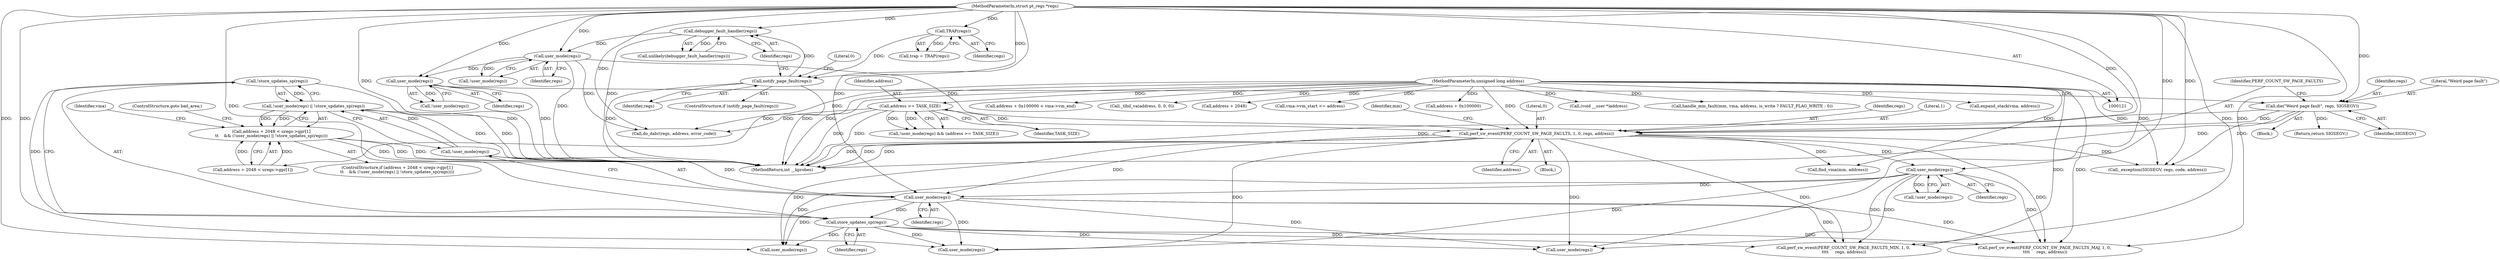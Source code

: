 digraph "0_linux_a8b0ca17b80e92faab46ee7179ba9e99ccb61233_20@API" {
"1000307" [label="(Call,!store_updates_sp(regs))"];
"1000308" [label="(Call,store_updates_sp(regs))"];
"1000305" [label="(Call,user_mode(regs))"];
"1000233" [label="(Call,user_mode(regs))"];
"1000216" [label="(Call,perf_sw_event(PERF_COUNT_SW_PAGE_FAULTS, 1, 0, regs, address))"];
"1000181" [label="(Call,user_mode(regs))"];
"1000174" [label="(Call,debugger_fault_handler(regs))"];
"1000168" [label="(Call,notify_page_fault(regs))"];
"1000146" [label="(Call,TRAP(regs))"];
"1000122" [label="(MethodParameterIn,struct pt_regs *regs)"];
"1000212" [label="(Call,die(\"Weird page fault\", regs, SIGSEGV))"];
"1000208" [label="(Call,user_mode(regs))"];
"1000183" [label="(Call,address >= TASK_SIZE)"];
"1000123" [label="(MethodParameterIn,unsigned long address)"];
"1000303" [label="(Call,!user_mode(regs) || !store_updates_sp(regs))"];
"1000293" [label="(Call,address + 2048 < uregs->gpr[1]\n\t\t    && (!user_mode(regs) || !store_updates_sp(regs)))"];
"1000484" [label="(Call,_exception(SIGSEGV, regs, code, address))"];
"1000175" [label="(Identifier,regs)"];
"1000180" [label="(Call,!user_mode(regs))"];
"1000272" [label="(Call,address + 0x100000)"];
"1000294" [label="(Call,address + 2048 < uregs->gpr[1])"];
"1000205" [label="(Block,)"];
"1000183" [label="(Call,address >= TASK_SIZE)"];
"1000168" [label="(Call,notify_page_fault(regs))"];
"1000545" [label="(Call,(void __user *)address)"];
"1000123" [label="(MethodParameterIn,unsigned long address)"];
"1000227" [label="(Identifier,mm)"];
"1000173" [label="(Call,unlikely(debugger_fault_handler(regs)))"];
"1000400" [label="(Call,handle_mm_fault(mm, vma, address, is_write ? FAULT_FLAG_WRITE : 0))"];
"1000312" [label="(Call,expand_stack(vma, address))"];
"1000308" [label="(Call,store_updates_sp(regs))"];
"1000216" [label="(Call,perf_sw_event(PERF_COUNT_SW_PAGE_FAULTS, 1, 0, regs, address))"];
"1000233" [label="(Call,user_mode(regs))"];
"1000219" [label="(Literal,0)"];
"1000147" [label="(Identifier,regs)"];
"1000232" [label="(Call,!user_mode(regs))"];
"1000174" [label="(Call,debugger_fault_handler(regs))"];
"1000169" [label="(Identifier,regs)"];
"1000209" [label="(Identifier,regs)"];
"1000310" [label="(ControlStructure,goto bad_area;)"];
"1000185" [label="(Identifier,TASK_SIZE)"];
"1000309" [label="(Identifier,regs)"];
"1000221" [label="(Identifier,address)"];
"1000557" [label="(MethodReturn,int __kprobes)"];
"1000313" [label="(Identifier,vma)"];
"1000220" [label="(Identifier,regs)"];
"1000184" [label="(Identifier,address)"];
"1000122" [label="(MethodParameterIn,struct pt_regs *regs)"];
"1000305" [label="(Call,user_mode(regs))"];
"1000523" [label="(Call,user_mode(regs))"];
"1000193" [label="(Call,do_dabr(regs, address, error_code))"];
"1000271" [label="(Call,address + 0x100000 < vma->vm_end)"];
"1000207" [label="(Call,!user_mode(regs))"];
"1000292" [label="(ControlStructure,if (address + 2048 < uregs->gpr[1]\n\t\t    && (!user_mode(regs) || !store_updates_sp(regs))))"];
"1000303" [label="(Call,!user_mode(regs) || !store_updates_sp(regs))"];
"1000304" [label="(Call,!user_mode(regs))"];
"1000125" [label="(Block,)"];
"1000329" [label="(Call,_tlbil_va(address, 0, 0, 0))"];
"1000306" [label="(Identifier,regs)"];
"1000212" [label="(Call,die(\"Weird page fault\", regs, SIGSEGV))"];
"1000214" [label="(Identifier,regs)"];
"1000167" [label="(ControlStructure,if (notify_page_fault(regs)))"];
"1000248" [label="(Call,find_vma(mm, address))"];
"1000509" [label="(Call,user_mode(regs))"];
"1000307" [label="(Call,!store_updates_sp(regs))"];
"1000234" [label="(Identifier,regs)"];
"1000217" [label="(Identifier,PERF_COUNT_SW_PAGE_FAULTS)"];
"1000295" [label="(Call,address + 2048)"];
"1000171" [label="(Literal,0)"];
"1000146" [label="(Call,TRAP(regs))"];
"1000460" [label="(Call,perf_sw_event(PERF_COUNT_SW_PAGE_FAULTS_MIN, 1, 0,\n \t\t\t\t     regs, address))"];
"1000256" [label="(Call,vma->vm_start <= address)"];
"1000499" [label="(Return,return SIGSEGV;)"];
"1000181" [label="(Call,user_mode(regs))"];
"1000208" [label="(Call,user_mode(regs))"];
"1000218" [label="(Literal,1)"];
"1000435" [label="(Call,perf_sw_event(PERF_COUNT_SW_PAGE_FAULTS_MAJ, 1, 0,\n \t\t\t\t     regs, address))"];
"1000182" [label="(Identifier,regs)"];
"1000213" [label="(Literal,\"Weird page fault\")"];
"1000179" [label="(Call,!user_mode(regs) && (address >= TASK_SIZE))"];
"1000481" [label="(Call,user_mode(regs))"];
"1000293" [label="(Call,address + 2048 < uregs->gpr[1]\n\t\t    && (!user_mode(regs) || !store_updates_sp(regs)))"];
"1000215" [label="(Identifier,SIGSEGV)"];
"1000144" [label="(Call,trap = TRAP(regs))"];
"1000307" -> "1000303"  [label="AST: "];
"1000307" -> "1000308"  [label="CFG: "];
"1000308" -> "1000307"  [label="AST: "];
"1000303" -> "1000307"  [label="CFG: "];
"1000307" -> "1000557"  [label="DDG: "];
"1000307" -> "1000303"  [label="DDG: "];
"1000308" -> "1000307"  [label="DDG: "];
"1000308" -> "1000309"  [label="CFG: "];
"1000309" -> "1000308"  [label="AST: "];
"1000305" -> "1000308"  [label="DDG: "];
"1000122" -> "1000308"  [label="DDG: "];
"1000308" -> "1000435"  [label="DDG: "];
"1000308" -> "1000460"  [label="DDG: "];
"1000308" -> "1000481"  [label="DDG: "];
"1000308" -> "1000509"  [label="DDG: "];
"1000308" -> "1000523"  [label="DDG: "];
"1000305" -> "1000304"  [label="AST: "];
"1000305" -> "1000306"  [label="CFG: "];
"1000306" -> "1000305"  [label="AST: "];
"1000304" -> "1000305"  [label="CFG: "];
"1000305" -> "1000304"  [label="DDG: "];
"1000233" -> "1000305"  [label="DDG: "];
"1000216" -> "1000305"  [label="DDG: "];
"1000122" -> "1000305"  [label="DDG: "];
"1000305" -> "1000435"  [label="DDG: "];
"1000305" -> "1000460"  [label="DDG: "];
"1000305" -> "1000481"  [label="DDG: "];
"1000305" -> "1000509"  [label="DDG: "];
"1000305" -> "1000523"  [label="DDG: "];
"1000233" -> "1000232"  [label="AST: "];
"1000233" -> "1000234"  [label="CFG: "];
"1000234" -> "1000233"  [label="AST: "];
"1000232" -> "1000233"  [label="CFG: "];
"1000233" -> "1000232"  [label="DDG: "];
"1000216" -> "1000233"  [label="DDG: "];
"1000122" -> "1000233"  [label="DDG: "];
"1000233" -> "1000435"  [label="DDG: "];
"1000233" -> "1000460"  [label="DDG: "];
"1000233" -> "1000481"  [label="DDG: "];
"1000233" -> "1000509"  [label="DDG: "];
"1000233" -> "1000523"  [label="DDG: "];
"1000216" -> "1000125"  [label="AST: "];
"1000216" -> "1000221"  [label="CFG: "];
"1000217" -> "1000216"  [label="AST: "];
"1000218" -> "1000216"  [label="AST: "];
"1000219" -> "1000216"  [label="AST: "];
"1000220" -> "1000216"  [label="AST: "];
"1000221" -> "1000216"  [label="AST: "];
"1000227" -> "1000216"  [label="CFG: "];
"1000216" -> "1000557"  [label="DDG: "];
"1000216" -> "1000557"  [label="DDG: "];
"1000216" -> "1000557"  [label="DDG: "];
"1000181" -> "1000216"  [label="DDG: "];
"1000212" -> "1000216"  [label="DDG: "];
"1000122" -> "1000216"  [label="DDG: "];
"1000183" -> "1000216"  [label="DDG: "];
"1000123" -> "1000216"  [label="DDG: "];
"1000216" -> "1000248"  [label="DDG: "];
"1000216" -> "1000435"  [label="DDG: "];
"1000216" -> "1000460"  [label="DDG: "];
"1000216" -> "1000481"  [label="DDG: "];
"1000216" -> "1000484"  [label="DDG: "];
"1000216" -> "1000509"  [label="DDG: "];
"1000216" -> "1000523"  [label="DDG: "];
"1000181" -> "1000180"  [label="AST: "];
"1000181" -> "1000182"  [label="CFG: "];
"1000182" -> "1000181"  [label="AST: "];
"1000180" -> "1000181"  [label="CFG: "];
"1000181" -> "1000557"  [label="DDG: "];
"1000181" -> "1000180"  [label="DDG: "];
"1000174" -> "1000181"  [label="DDG: "];
"1000122" -> "1000181"  [label="DDG: "];
"1000181" -> "1000193"  [label="DDG: "];
"1000181" -> "1000208"  [label="DDG: "];
"1000174" -> "1000173"  [label="AST: "];
"1000174" -> "1000175"  [label="CFG: "];
"1000175" -> "1000174"  [label="AST: "];
"1000173" -> "1000174"  [label="CFG: "];
"1000174" -> "1000557"  [label="DDG: "];
"1000174" -> "1000173"  [label="DDG: "];
"1000168" -> "1000174"  [label="DDG: "];
"1000122" -> "1000174"  [label="DDG: "];
"1000168" -> "1000167"  [label="AST: "];
"1000168" -> "1000169"  [label="CFG: "];
"1000169" -> "1000168"  [label="AST: "];
"1000171" -> "1000168"  [label="CFG: "];
"1000175" -> "1000168"  [label="CFG: "];
"1000168" -> "1000557"  [label="DDG: "];
"1000168" -> "1000557"  [label="DDG: "];
"1000146" -> "1000168"  [label="DDG: "];
"1000122" -> "1000168"  [label="DDG: "];
"1000146" -> "1000144"  [label="AST: "];
"1000146" -> "1000147"  [label="CFG: "];
"1000147" -> "1000146"  [label="AST: "];
"1000144" -> "1000146"  [label="CFG: "];
"1000146" -> "1000144"  [label="DDG: "];
"1000122" -> "1000146"  [label="DDG: "];
"1000122" -> "1000121"  [label="AST: "];
"1000122" -> "1000557"  [label="DDG: "];
"1000122" -> "1000193"  [label="DDG: "];
"1000122" -> "1000208"  [label="DDG: "];
"1000122" -> "1000212"  [label="DDG: "];
"1000122" -> "1000435"  [label="DDG: "];
"1000122" -> "1000460"  [label="DDG: "];
"1000122" -> "1000481"  [label="DDG: "];
"1000122" -> "1000484"  [label="DDG: "];
"1000122" -> "1000509"  [label="DDG: "];
"1000122" -> "1000523"  [label="DDG: "];
"1000212" -> "1000205"  [label="AST: "];
"1000212" -> "1000215"  [label="CFG: "];
"1000213" -> "1000212"  [label="AST: "];
"1000214" -> "1000212"  [label="AST: "];
"1000215" -> "1000212"  [label="AST: "];
"1000217" -> "1000212"  [label="CFG: "];
"1000212" -> "1000557"  [label="DDG: "];
"1000212" -> "1000557"  [label="DDG: "];
"1000208" -> "1000212"  [label="DDG: "];
"1000212" -> "1000484"  [label="DDG: "];
"1000212" -> "1000499"  [label="DDG: "];
"1000208" -> "1000207"  [label="AST: "];
"1000208" -> "1000209"  [label="CFG: "];
"1000209" -> "1000208"  [label="AST: "];
"1000207" -> "1000208"  [label="CFG: "];
"1000208" -> "1000557"  [label="DDG: "];
"1000208" -> "1000207"  [label="DDG: "];
"1000183" -> "1000179"  [label="AST: "];
"1000183" -> "1000185"  [label="CFG: "];
"1000184" -> "1000183"  [label="AST: "];
"1000185" -> "1000183"  [label="AST: "];
"1000179" -> "1000183"  [label="CFG: "];
"1000183" -> "1000557"  [label="DDG: "];
"1000183" -> "1000557"  [label="DDG: "];
"1000183" -> "1000179"  [label="DDG: "];
"1000183" -> "1000179"  [label="DDG: "];
"1000123" -> "1000183"  [label="DDG: "];
"1000183" -> "1000193"  [label="DDG: "];
"1000123" -> "1000121"  [label="AST: "];
"1000123" -> "1000557"  [label="DDG: "];
"1000123" -> "1000193"  [label="DDG: "];
"1000123" -> "1000248"  [label="DDG: "];
"1000123" -> "1000256"  [label="DDG: "];
"1000123" -> "1000271"  [label="DDG: "];
"1000123" -> "1000272"  [label="DDG: "];
"1000123" -> "1000294"  [label="DDG: "];
"1000123" -> "1000295"  [label="DDG: "];
"1000123" -> "1000312"  [label="DDG: "];
"1000123" -> "1000329"  [label="DDG: "];
"1000123" -> "1000400"  [label="DDG: "];
"1000123" -> "1000435"  [label="DDG: "];
"1000123" -> "1000460"  [label="DDG: "];
"1000123" -> "1000484"  [label="DDG: "];
"1000123" -> "1000545"  [label="DDG: "];
"1000303" -> "1000293"  [label="AST: "];
"1000303" -> "1000304"  [label="CFG: "];
"1000304" -> "1000303"  [label="AST: "];
"1000293" -> "1000303"  [label="CFG: "];
"1000303" -> "1000557"  [label="DDG: "];
"1000303" -> "1000557"  [label="DDG: "];
"1000303" -> "1000293"  [label="DDG: "];
"1000303" -> "1000293"  [label="DDG: "];
"1000304" -> "1000303"  [label="DDG: "];
"1000293" -> "1000292"  [label="AST: "];
"1000293" -> "1000294"  [label="CFG: "];
"1000294" -> "1000293"  [label="AST: "];
"1000310" -> "1000293"  [label="CFG: "];
"1000313" -> "1000293"  [label="CFG: "];
"1000293" -> "1000557"  [label="DDG: "];
"1000293" -> "1000557"  [label="DDG: "];
"1000293" -> "1000557"  [label="DDG: "];
"1000294" -> "1000293"  [label="DDG: "];
"1000294" -> "1000293"  [label="DDG: "];
}
